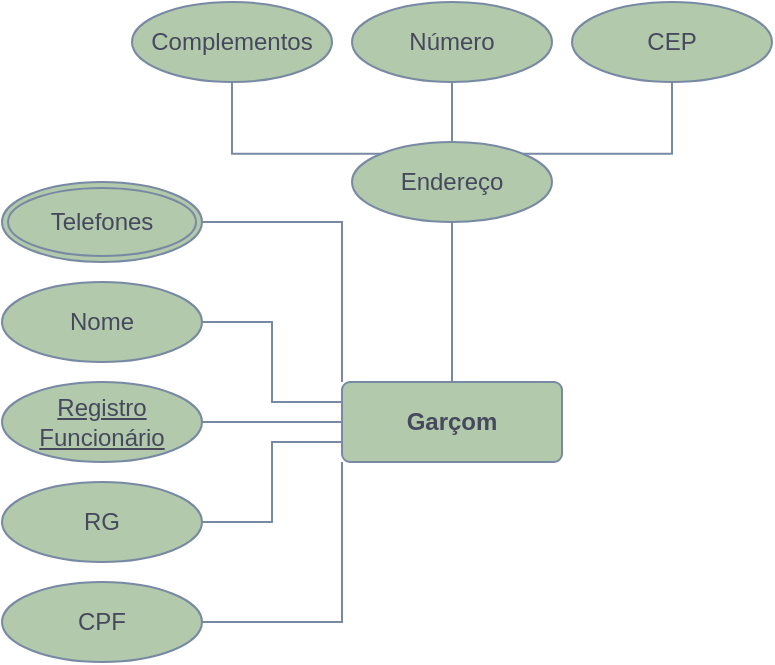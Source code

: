 <mxfile version="21.3.0" type="github">
  <diagram name="Página-1" id="_L_9g_dcv_8VvoCaPqL7">
    <mxGraphModel dx="1049" dy="619" grid="1" gridSize="10" guides="1" tooltips="1" connect="1" arrows="1" fold="1" page="1" pageScale="1" pageWidth="827" pageHeight="1169" math="0" shadow="0">
      <root>
        <mxCell id="0" />
        <mxCell id="1" parent="0" />
        <mxCell id="jGD4ZGNHSOzFNdqoRaho-16" style="edgeStyle=orthogonalEdgeStyle;rounded=0;orthogonalLoop=1;jettySize=auto;html=1;exitX=0.5;exitY=0;exitDx=0;exitDy=0;entryX=0.5;entryY=1;entryDx=0;entryDy=0;strokeColor=#788AA3;fontColor=#46495D;fillColor=#B2C9AB;endArrow=none;endFill=0;" edge="1" parent="1" source="jGD4ZGNHSOzFNdqoRaho-1" target="jGD4ZGNHSOzFNdqoRaho-12">
          <mxGeometry relative="1" as="geometry" />
        </mxCell>
        <mxCell id="jGD4ZGNHSOzFNdqoRaho-17" style="edgeStyle=orthogonalEdgeStyle;rounded=0;orthogonalLoop=1;jettySize=auto;html=1;exitX=0;exitY=0;exitDx=0;exitDy=0;entryX=1;entryY=0.5;entryDx=0;entryDy=0;strokeColor=#788AA3;fontColor=#46495D;fillColor=#B2C9AB;endArrow=none;endFill=0;" edge="1" parent="1" source="jGD4ZGNHSOzFNdqoRaho-1" target="jGD4ZGNHSOzFNdqoRaho-11">
          <mxGeometry relative="1" as="geometry" />
        </mxCell>
        <mxCell id="jGD4ZGNHSOzFNdqoRaho-18" style="edgeStyle=orthogonalEdgeStyle;rounded=0;orthogonalLoop=1;jettySize=auto;html=1;exitX=0;exitY=0.25;exitDx=0;exitDy=0;entryX=1;entryY=0.5;entryDx=0;entryDy=0;strokeColor=#788AA3;fontColor=#46495D;fillColor=#B2C9AB;endArrow=none;endFill=0;" edge="1" parent="1" source="jGD4ZGNHSOzFNdqoRaho-1" target="jGD4ZGNHSOzFNdqoRaho-7">
          <mxGeometry relative="1" as="geometry" />
        </mxCell>
        <mxCell id="jGD4ZGNHSOzFNdqoRaho-19" style="edgeStyle=orthogonalEdgeStyle;rounded=0;orthogonalLoop=1;jettySize=auto;html=1;exitX=0;exitY=0.5;exitDx=0;exitDy=0;entryX=1;entryY=0.5;entryDx=0;entryDy=0;strokeColor=#788AA3;fontColor=#46495D;fillColor=#B2C9AB;endArrow=none;endFill=0;" edge="1" parent="1" source="jGD4ZGNHSOzFNdqoRaho-1" target="jGD4ZGNHSOzFNdqoRaho-6">
          <mxGeometry relative="1" as="geometry" />
        </mxCell>
        <mxCell id="jGD4ZGNHSOzFNdqoRaho-20" style="edgeStyle=orthogonalEdgeStyle;rounded=0;orthogonalLoop=1;jettySize=auto;html=1;exitX=0;exitY=0.75;exitDx=0;exitDy=0;entryX=1;entryY=0.5;entryDx=0;entryDy=0;strokeColor=#788AA3;fontColor=#46495D;fillColor=#B2C9AB;endArrow=none;endFill=0;" edge="1" parent="1" source="jGD4ZGNHSOzFNdqoRaho-1" target="jGD4ZGNHSOzFNdqoRaho-8">
          <mxGeometry relative="1" as="geometry" />
        </mxCell>
        <mxCell id="jGD4ZGNHSOzFNdqoRaho-21" style="edgeStyle=orthogonalEdgeStyle;rounded=0;orthogonalLoop=1;jettySize=auto;html=1;exitX=0;exitY=1;exitDx=0;exitDy=0;entryX=1;entryY=0.5;entryDx=0;entryDy=0;strokeColor=#788AA3;fontColor=#46495D;fillColor=#B2C9AB;endArrow=none;endFill=0;" edge="1" parent="1" source="jGD4ZGNHSOzFNdqoRaho-1" target="jGD4ZGNHSOzFNdqoRaho-9">
          <mxGeometry relative="1" as="geometry" />
        </mxCell>
        <mxCell id="jGD4ZGNHSOzFNdqoRaho-1" value="Garçom" style="rounded=1;arcSize=10;whiteSpace=wrap;html=1;align=center;fontStyle=1;fontFamily=Helvetica;labelBackgroundColor=none;fillColor=#B2C9AB;strokeColor=#788AA3;fontColor=#46495D;fontSize=12;" vertex="1" parent="1">
          <mxGeometry x="180" y="200" width="110" height="40" as="geometry" />
        </mxCell>
        <mxCell id="jGD4ZGNHSOzFNdqoRaho-6" value="Registro Funcionário" style="ellipse;whiteSpace=wrap;html=1;align=center;strokeColor=#788AA3;fontColor=#46495D;fillColor=#B2C9AB;fontStyle=4" vertex="1" parent="1">
          <mxGeometry x="10" y="200" width="100" height="40" as="geometry" />
        </mxCell>
        <mxCell id="jGD4ZGNHSOzFNdqoRaho-7" value="Nome" style="ellipse;whiteSpace=wrap;html=1;align=center;strokeColor=#788AA3;fontColor=#46495D;fillColor=#B2C9AB;" vertex="1" parent="1">
          <mxGeometry x="10" y="150" width="100" height="40" as="geometry" />
        </mxCell>
        <mxCell id="jGD4ZGNHSOzFNdqoRaho-8" value="RG" style="ellipse;whiteSpace=wrap;html=1;align=center;strokeColor=#788AA3;fontColor=#46495D;fillColor=#B2C9AB;" vertex="1" parent="1">
          <mxGeometry x="10" y="250" width="100" height="40" as="geometry" />
        </mxCell>
        <mxCell id="jGD4ZGNHSOzFNdqoRaho-9" value="CPF" style="ellipse;whiteSpace=wrap;html=1;align=center;strokeColor=#788AA3;fontColor=#46495D;fillColor=#B2C9AB;" vertex="1" parent="1">
          <mxGeometry x="10" y="300" width="100" height="40" as="geometry" />
        </mxCell>
        <mxCell id="jGD4ZGNHSOzFNdqoRaho-11" value="Telefones" style="ellipse;shape=doubleEllipse;margin=3;whiteSpace=wrap;html=1;align=center;strokeColor=#788AA3;fontColor=#46495D;fillColor=#B2C9AB;" vertex="1" parent="1">
          <mxGeometry x="10" y="100" width="100" height="40" as="geometry" />
        </mxCell>
        <mxCell id="jGD4ZGNHSOzFNdqoRaho-22" style="edgeStyle=orthogonalEdgeStyle;rounded=0;orthogonalLoop=1;jettySize=auto;html=1;exitX=0.5;exitY=0;exitDx=0;exitDy=0;entryX=0.5;entryY=1;entryDx=0;entryDy=0;strokeColor=#788AA3;fontColor=#46495D;fillColor=#B2C9AB;endArrow=none;endFill=0;" edge="1" parent="1" source="jGD4ZGNHSOzFNdqoRaho-12" target="jGD4ZGNHSOzFNdqoRaho-14">
          <mxGeometry relative="1" as="geometry" />
        </mxCell>
        <mxCell id="jGD4ZGNHSOzFNdqoRaho-23" style="edgeStyle=orthogonalEdgeStyle;rounded=0;orthogonalLoop=1;jettySize=auto;html=1;exitX=0;exitY=0;exitDx=0;exitDy=0;entryX=0.5;entryY=1;entryDx=0;entryDy=0;strokeColor=#788AA3;fontColor=#46495D;fillColor=#B2C9AB;endArrow=none;endFill=0;" edge="1" parent="1" source="jGD4ZGNHSOzFNdqoRaho-12" target="jGD4ZGNHSOzFNdqoRaho-15">
          <mxGeometry relative="1" as="geometry" />
        </mxCell>
        <mxCell id="jGD4ZGNHSOzFNdqoRaho-24" style="edgeStyle=orthogonalEdgeStyle;rounded=0;orthogonalLoop=1;jettySize=auto;html=1;exitX=1;exitY=0;exitDx=0;exitDy=0;entryX=0.5;entryY=1;entryDx=0;entryDy=0;strokeColor=#788AA3;fontColor=#46495D;fillColor=#B2C9AB;endArrow=none;endFill=0;" edge="1" parent="1" source="jGD4ZGNHSOzFNdqoRaho-12" target="jGD4ZGNHSOzFNdqoRaho-13">
          <mxGeometry relative="1" as="geometry" />
        </mxCell>
        <mxCell id="jGD4ZGNHSOzFNdqoRaho-12" value="Endereço" style="ellipse;whiteSpace=wrap;html=1;align=center;strokeColor=#788AA3;fontColor=#46495D;fillColor=#B2C9AB;" vertex="1" parent="1">
          <mxGeometry x="185" y="80" width="100" height="40" as="geometry" />
        </mxCell>
        <mxCell id="jGD4ZGNHSOzFNdqoRaho-13" value="CEP" style="ellipse;whiteSpace=wrap;html=1;align=center;strokeColor=#788AA3;fontColor=#46495D;fillColor=#B2C9AB;" vertex="1" parent="1">
          <mxGeometry x="295" y="10" width="100" height="40" as="geometry" />
        </mxCell>
        <mxCell id="jGD4ZGNHSOzFNdqoRaho-14" value="Número" style="ellipse;whiteSpace=wrap;html=1;align=center;strokeColor=#788AA3;fontColor=#46495D;fillColor=#B2C9AB;" vertex="1" parent="1">
          <mxGeometry x="185" y="10" width="100" height="40" as="geometry" />
        </mxCell>
        <mxCell id="jGD4ZGNHSOzFNdqoRaho-15" value="Complementos" style="ellipse;whiteSpace=wrap;html=1;align=center;strokeColor=#788AA3;fontColor=#46495D;fillColor=#B2C9AB;" vertex="1" parent="1">
          <mxGeometry x="75" y="10" width="100" height="40" as="geometry" />
        </mxCell>
      </root>
    </mxGraphModel>
  </diagram>
</mxfile>
